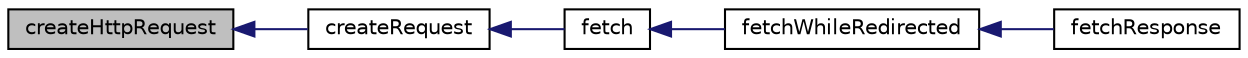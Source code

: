 digraph "createHttpRequest"
{
  edge [fontname="Helvetica",fontsize="10",labelfontname="Helvetica",labelfontsize="10"];
  node [fontname="Helvetica",fontsize="10",shape=record];
  rankdir="LR";
  Node1 [label="createHttpRequest",height=0.2,width=0.4,color="black", fillcolor="grey75", style="filled" fontcolor="black"];
  Node1 -> Node2 [dir="back",color="midnightblue",fontsize="10",style="solid",fontname="Helvetica"];
  Node2 [label="createRequest",height=0.2,width=0.4,color="black", fillcolor="white", style="filled",URL="$class_simple_user_agent.html#a0749b10cef3b71265b4fadaab05f607e"];
  Node2 -> Node3 [dir="back",color="midnightblue",fontsize="10",style="solid",fontname="Helvetica"];
  Node3 [label="fetch",height=0.2,width=0.4,color="black", fillcolor="white", style="filled",URL="$class_simple_user_agent.html#adf5ea10e75709c7e1b26acb59efaebfc"];
  Node3 -> Node4 [dir="back",color="midnightblue",fontsize="10",style="solid",fontname="Helvetica"];
  Node4 [label="fetchWhileRedirected",height=0.2,width=0.4,color="black", fillcolor="white", style="filled",URL="$class_simple_user_agent.html#aaf48fd0453fb5254b4f425e3ac4dfa3c"];
  Node4 -> Node5 [dir="back",color="midnightblue",fontsize="10",style="solid",fontname="Helvetica"];
  Node5 [label="fetchResponse",height=0.2,width=0.4,color="black", fillcolor="white", style="filled",URL="$class_simple_user_agent.html#a429533e5f8f706041f3956898f08e037"];
}
